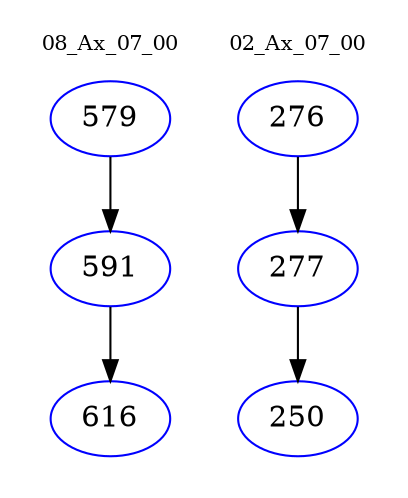 digraph{
subgraph cluster_0 {
color = white
label = "08_Ax_07_00";
fontsize=10;
T0_579 [label="579", color="blue"]
T0_579 -> T0_591 [color="black"]
T0_591 [label="591", color="blue"]
T0_591 -> T0_616 [color="black"]
T0_616 [label="616", color="blue"]
}
subgraph cluster_1 {
color = white
label = "02_Ax_07_00";
fontsize=10;
T1_276 [label="276", color="blue"]
T1_276 -> T1_277 [color="black"]
T1_277 [label="277", color="blue"]
T1_277 -> T1_250 [color="black"]
T1_250 [label="250", color="blue"]
}
}
